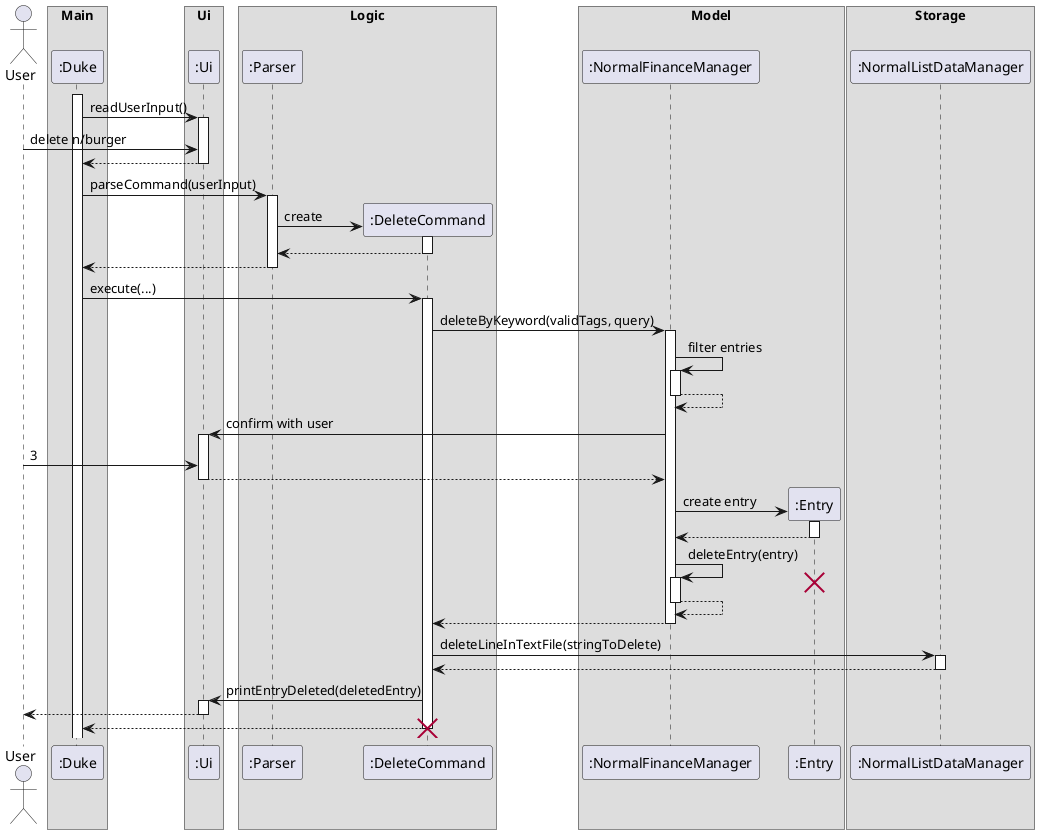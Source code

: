 @startuml
Actor User
box Main
Participant ":Duke" as Duke
end box

box Ui
Participant ":Ui" as Ui
end box

box Logic
Participant ":Parser" as Parser
Participant ":DeleteCommand" as DeleteCommand
end box

box Model
Participant ":NormalFinanceManager" as NormalFinanceManager
Participant ":Entry" as Entry
end box

box Storage
Participant ":NormalListDataManager" as NormalListDataManager
end box

activate Duke
Duke -> Ui: readUserInput()
activate Ui
User -> Ui : delete n/burger
Ui --> Duke
deactivate Ui
Duke -> Parser : parseCommand(userInput)
activate Parser
create DeleteCommand
Parser -> DeleteCommand : create
activate DeleteCommand
DeleteCommand --> Parser
deactivate DeleteCommand
Parser --> Duke
deactivate Parser

Duke -> DeleteCommand : execute(...)
activate DeleteCommand
DeleteCommand -> NormalFinanceManager : deleteByKeyword(validTags, query)
activate NormalFinanceManager
NormalFinanceManager -> NormalFinanceManager : filter entries
activate NormalFinanceManager
NormalFinanceManager --> NormalFinanceManager
deactivate NormalFinanceManager
NormalFinanceManager -> Ui : confirm with user
activate Ui
User -> Ui : 3
Ui --> NormalFinanceManager
deactivate Ui
create Entry
NormalFinanceManager -> Entry : create entry
activate Entry
Entry --> NormalFinanceManager
deactivate Entry
NormalFinanceManager -> NormalFinanceManager : deleteEntry(entry)
activate NormalFinanceManager
destroy Entry
NormalFinanceManager --> NormalFinanceManager
deactivate NormalFinanceManager
NormalFinanceManager --> DeleteCommand
deactivate NormalFinanceManager
DeleteCommand -> NormalListDataManager : deleteLineInTextFile(stringToDelete)
activate NormalListDataManager
NormalListDataManager --> DeleteCommand
deactivate NormalListDataManager
DeleteCommand -> Ui : printEntryDeleted(deletedEntry)
activate Ui
Ui --> User
deactivate Ui
DeleteCommand --> Duke
deactivate DeleteCommand
destroy DeleteCommand
@enduml